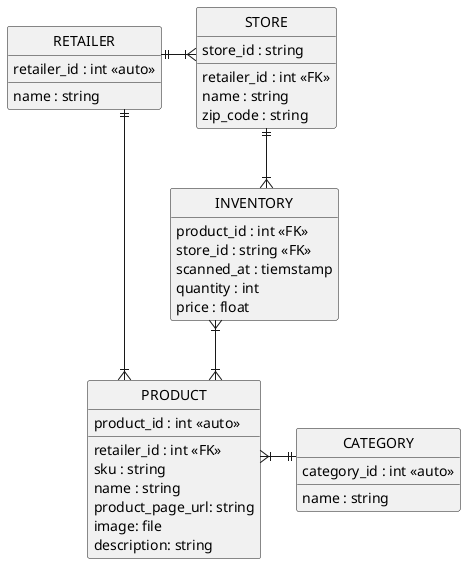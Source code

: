 @startuml
hide circle
hide empty members
skinparam linetype ortho
entity RETAILER {
    retailer_id : int <<auto>>
    __
    name : string
}
entity STORE {
    store_id : string
    __
    retailer_id : int <<FK>>
    name : string
    zip_code : string
}
entity PRODUCT {
    product_id : int <<auto>>
    __
    retailer_id : int <<FK>>
    sku : string
    name : string
    product_page_url: string
    image: file
    description: string
}
entity CATEGORY {
    category_id : int <<auto>>
    __
    name : string
}
entity INVENTORY {
    product_id : int <<FK>>
    store_id : string <<FK>>
    scanned_at : tiemstamp
    quantity : int
    price : float
}
STORE ||--|{ INVENTORY
INVENTORY }|--|{ PRODUCT
PRODUCT }|--|| CATEGORY
RETAILER ||--|{ STORE
RETAILER ||--|{ PRODUCT
''' forcing the diagram layout
RETAILER -[hidden] STORE
PRODUCT -[hidden] CATEGORY
@enduml